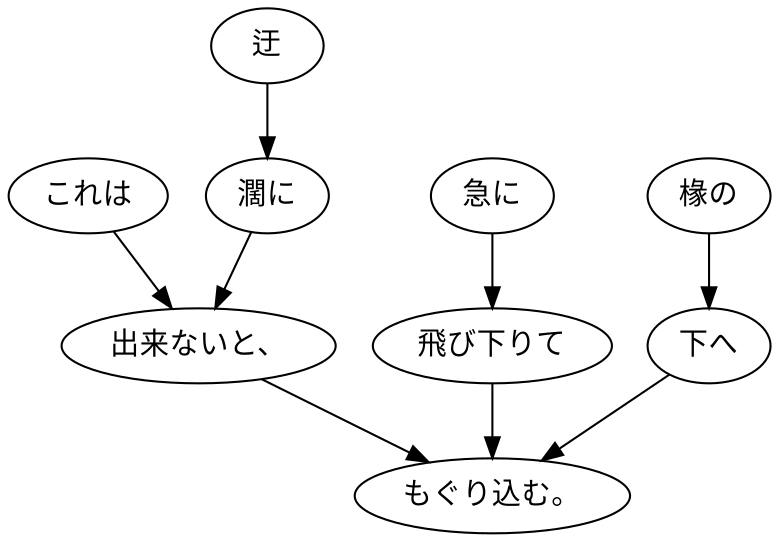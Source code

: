 digraph graph1903 {
	node0 [label="これは"];
	node1 [label="迂"];
	node2 [label="濶に"];
	node3 [label="出来ないと、"];
	node4 [label="急に"];
	node5 [label="飛び下りて"];
	node6 [label="椽の"];
	node7 [label="下へ"];
	node8 [label="もぐり込む。"];
	node0 -> node3;
	node1 -> node2;
	node2 -> node3;
	node3 -> node8;
	node4 -> node5;
	node5 -> node8;
	node6 -> node7;
	node7 -> node8;
}

